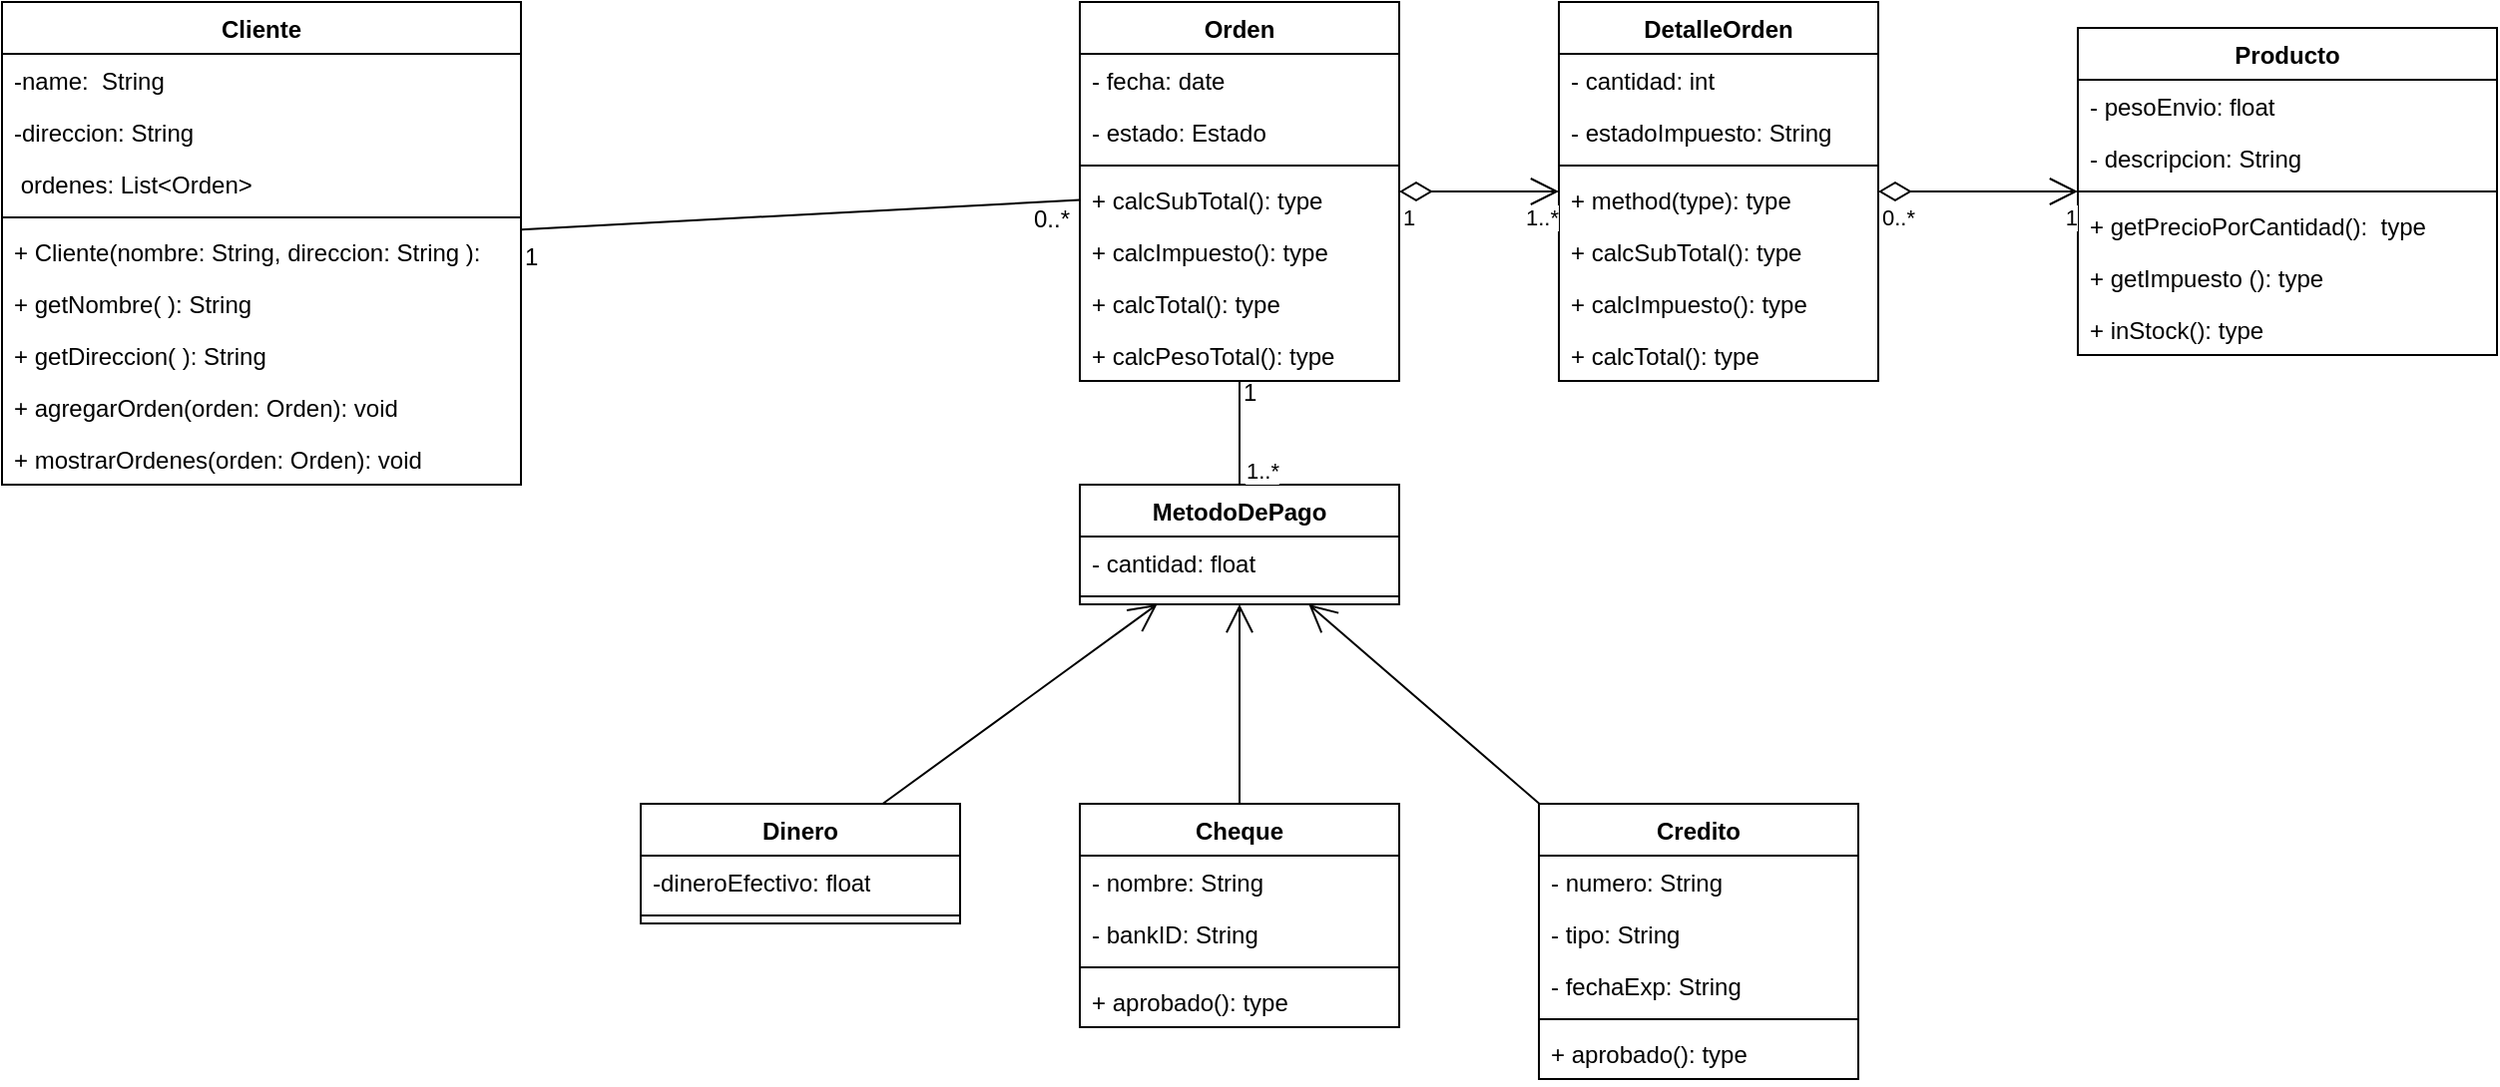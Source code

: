 <mxfile version="22.0.2" type="github">
  <diagram name="Página-1" id="vJzWJh0UHaBqhuQzf775">
    <mxGraphModel dx="1479" dy="734" grid="1" gridSize="10" guides="1" tooltips="1" connect="1" arrows="1" fold="1" page="1" pageScale="1" pageWidth="827" pageHeight="1169" math="0" shadow="0">
      <root>
        <mxCell id="0" />
        <mxCell id="1" parent="0" />
        <mxCell id="-tpIR0r_SkowBoIZui7y-1" value="Cliente" style="swimlane;fontStyle=1;align=center;verticalAlign=top;childLayout=stackLayout;horizontal=1;startSize=26;horizontalStack=0;resizeParent=1;resizeParentMax=0;resizeLast=0;collapsible=1;marginBottom=0;whiteSpace=wrap;html=1;" parent="1" vertex="1">
          <mxGeometry x="-300" y="38" width="260" height="242" as="geometry" />
        </mxCell>
        <mxCell id="-tpIR0r_SkowBoIZui7y-2" value="-name:&amp;nbsp; String" style="text;strokeColor=none;fillColor=none;align=left;verticalAlign=top;spacingLeft=4;spacingRight=4;overflow=hidden;rotatable=0;points=[[0,0.5],[1,0.5]];portConstraint=eastwest;whiteSpace=wrap;html=1;" parent="-tpIR0r_SkowBoIZui7y-1" vertex="1">
          <mxGeometry y="26" width="260" height="26" as="geometry" />
        </mxCell>
        <mxCell id="LFvMWm3YHaQg9pg_NLoc-1" value="-direccion: String" style="text;strokeColor=none;fillColor=none;align=left;verticalAlign=top;spacingLeft=4;spacingRight=4;overflow=hidden;rotatable=0;points=[[0,0.5],[1,0.5]];portConstraint=eastwest;whiteSpace=wrap;html=1;" vertex="1" parent="-tpIR0r_SkowBoIZui7y-1">
          <mxGeometry y="52" width="260" height="26" as="geometry" />
        </mxCell>
        <mxCell id="LFvMWm3YHaQg9pg_NLoc-2" value="&amp;nbsp;ordenes: List&amp;lt;Orden&amp;gt;" style="text;strokeColor=none;fillColor=none;align=left;verticalAlign=top;spacingLeft=4;spacingRight=4;overflow=hidden;rotatable=0;points=[[0,0.5],[1,0.5]];portConstraint=eastwest;whiteSpace=wrap;html=1;" vertex="1" parent="-tpIR0r_SkowBoIZui7y-1">
          <mxGeometry y="78" width="260" height="26" as="geometry" />
        </mxCell>
        <mxCell id="-tpIR0r_SkowBoIZui7y-3" value="" style="line;strokeWidth=1;fillColor=none;align=left;verticalAlign=middle;spacingTop=-1;spacingLeft=3;spacingRight=3;rotatable=0;labelPosition=right;points=[];portConstraint=eastwest;strokeColor=inherit;" parent="-tpIR0r_SkowBoIZui7y-1" vertex="1">
          <mxGeometry y="104" width="260" height="8" as="geometry" />
        </mxCell>
        <mxCell id="-tpIR0r_SkowBoIZui7y-4" value="+ Cliente(nombre: String, direccion: String ):&amp;nbsp;" style="text;strokeColor=none;fillColor=none;align=left;verticalAlign=top;spacingLeft=4;spacingRight=4;overflow=hidden;rotatable=0;points=[[0,0.5],[1,0.5]];portConstraint=eastwest;whiteSpace=wrap;html=1;" parent="-tpIR0r_SkowBoIZui7y-1" vertex="1">
          <mxGeometry y="112" width="260" height="26" as="geometry" />
        </mxCell>
        <mxCell id="LFvMWm3YHaQg9pg_NLoc-3" value="+ getNombre( ): String&amp;nbsp;" style="text;strokeColor=none;fillColor=none;align=left;verticalAlign=top;spacingLeft=4;spacingRight=4;overflow=hidden;rotatable=0;points=[[0,0.5],[1,0.5]];portConstraint=eastwest;whiteSpace=wrap;html=1;" vertex="1" parent="-tpIR0r_SkowBoIZui7y-1">
          <mxGeometry y="138" width="260" height="26" as="geometry" />
        </mxCell>
        <mxCell id="LFvMWm3YHaQg9pg_NLoc-5" value="+ getDireccion( ): String&amp;nbsp;" style="text;strokeColor=none;fillColor=none;align=left;verticalAlign=top;spacingLeft=4;spacingRight=4;overflow=hidden;rotatable=0;points=[[0,0.5],[1,0.5]];portConstraint=eastwest;whiteSpace=wrap;html=1;" vertex="1" parent="-tpIR0r_SkowBoIZui7y-1">
          <mxGeometry y="164" width="260" height="26" as="geometry" />
        </mxCell>
        <mxCell id="LFvMWm3YHaQg9pg_NLoc-4" value="+ agregarOrden(orden: Orden): void&amp;nbsp;" style="text;strokeColor=none;fillColor=none;align=left;verticalAlign=top;spacingLeft=4;spacingRight=4;overflow=hidden;rotatable=0;points=[[0,0.5],[1,0.5]];portConstraint=eastwest;whiteSpace=wrap;html=1;" vertex="1" parent="-tpIR0r_SkowBoIZui7y-1">
          <mxGeometry y="190" width="260" height="26" as="geometry" />
        </mxCell>
        <mxCell id="LFvMWm3YHaQg9pg_NLoc-6" value="+ mostrarOrdenes(orden: Orden): void&amp;nbsp;" style="text;strokeColor=none;fillColor=none;align=left;verticalAlign=top;spacingLeft=4;spacingRight=4;overflow=hidden;rotatable=0;points=[[0,0.5],[1,0.5]];portConstraint=eastwest;whiteSpace=wrap;html=1;" vertex="1" parent="-tpIR0r_SkowBoIZui7y-1">
          <mxGeometry y="216" width="260" height="26" as="geometry" />
        </mxCell>
        <mxCell id="-tpIR0r_SkowBoIZui7y-5" value="Dinero" style="swimlane;fontStyle=1;align=center;verticalAlign=top;childLayout=stackLayout;horizontal=1;startSize=26;horizontalStack=0;resizeParent=1;resizeParentMax=0;resizeLast=0;collapsible=1;marginBottom=0;whiteSpace=wrap;html=1;" parent="1" vertex="1">
          <mxGeometry x="20" y="440" width="160" height="60" as="geometry" />
        </mxCell>
        <mxCell id="-tpIR0r_SkowBoIZui7y-6" value="-dineroEfectivo: float" style="text;strokeColor=none;fillColor=none;align=left;verticalAlign=top;spacingLeft=4;spacingRight=4;overflow=hidden;rotatable=0;points=[[0,0.5],[1,0.5]];portConstraint=eastwest;whiteSpace=wrap;html=1;" parent="-tpIR0r_SkowBoIZui7y-5" vertex="1">
          <mxGeometry y="26" width="160" height="26" as="geometry" />
        </mxCell>
        <mxCell id="-tpIR0r_SkowBoIZui7y-7" value="" style="line;strokeWidth=1;fillColor=none;align=left;verticalAlign=middle;spacingTop=-1;spacingLeft=3;spacingRight=3;rotatable=0;labelPosition=right;points=[];portConstraint=eastwest;strokeColor=inherit;" parent="-tpIR0r_SkowBoIZui7y-5" vertex="1">
          <mxGeometry y="52" width="160" height="8" as="geometry" />
        </mxCell>
        <mxCell id="-tpIR0r_SkowBoIZui7y-9" value="MetodoDePago" style="swimlane;fontStyle=1;align=center;verticalAlign=top;childLayout=stackLayout;horizontal=1;startSize=26;horizontalStack=0;resizeParent=1;resizeParentMax=0;resizeLast=0;collapsible=1;marginBottom=0;whiteSpace=wrap;html=1;" parent="1" vertex="1">
          <mxGeometry x="240" y="280" width="160" height="60" as="geometry" />
        </mxCell>
        <mxCell id="-tpIR0r_SkowBoIZui7y-10" value="- cantidad: float" style="text;strokeColor=none;fillColor=none;align=left;verticalAlign=top;spacingLeft=4;spacingRight=4;overflow=hidden;rotatable=0;points=[[0,0.5],[1,0.5]];portConstraint=eastwest;whiteSpace=wrap;html=1;" parent="-tpIR0r_SkowBoIZui7y-9" vertex="1">
          <mxGeometry y="26" width="160" height="26" as="geometry" />
        </mxCell>
        <mxCell id="-tpIR0r_SkowBoIZui7y-11" value="" style="line;strokeWidth=1;fillColor=none;align=left;verticalAlign=middle;spacingTop=-1;spacingLeft=3;spacingRight=3;rotatable=0;labelPosition=right;points=[];portConstraint=eastwest;strokeColor=inherit;" parent="-tpIR0r_SkowBoIZui7y-9" vertex="1">
          <mxGeometry y="52" width="160" height="8" as="geometry" />
        </mxCell>
        <mxCell id="-tpIR0r_SkowBoIZui7y-13" value="DetalleOrden" style="swimlane;fontStyle=1;align=center;verticalAlign=top;childLayout=stackLayout;horizontal=1;startSize=26;horizontalStack=0;resizeParent=1;resizeParentMax=0;resizeLast=0;collapsible=1;marginBottom=0;whiteSpace=wrap;html=1;" parent="1" vertex="1">
          <mxGeometry x="480" y="38" width="160" height="190" as="geometry" />
        </mxCell>
        <mxCell id="-tpIR0r_SkowBoIZui7y-37" value="- cantidad: int" style="text;strokeColor=none;fillColor=none;align=left;verticalAlign=top;spacingLeft=4;spacingRight=4;overflow=hidden;rotatable=0;points=[[0,0.5],[1,0.5]];portConstraint=eastwest;whiteSpace=wrap;html=1;" parent="-tpIR0r_SkowBoIZui7y-13" vertex="1">
          <mxGeometry y="26" width="160" height="26" as="geometry" />
        </mxCell>
        <mxCell id="-tpIR0r_SkowBoIZui7y-14" value="- estadoImpuesto: String" style="text;strokeColor=none;fillColor=none;align=left;verticalAlign=top;spacingLeft=4;spacingRight=4;overflow=hidden;rotatable=0;points=[[0,0.5],[1,0.5]];portConstraint=eastwest;whiteSpace=wrap;html=1;" parent="-tpIR0r_SkowBoIZui7y-13" vertex="1">
          <mxGeometry y="52" width="160" height="26" as="geometry" />
        </mxCell>
        <mxCell id="-tpIR0r_SkowBoIZui7y-15" value="" style="line;strokeWidth=1;fillColor=none;align=left;verticalAlign=middle;spacingTop=-1;spacingLeft=3;spacingRight=3;rotatable=0;labelPosition=right;points=[];portConstraint=eastwest;strokeColor=inherit;" parent="-tpIR0r_SkowBoIZui7y-13" vertex="1">
          <mxGeometry y="78" width="160" height="8" as="geometry" />
        </mxCell>
        <mxCell id="-tpIR0r_SkowBoIZui7y-16" value="+ method(type): type" style="text;strokeColor=none;fillColor=none;align=left;verticalAlign=top;spacingLeft=4;spacingRight=4;overflow=hidden;rotatable=0;points=[[0,0.5],[1,0.5]];portConstraint=eastwest;whiteSpace=wrap;html=1;" parent="-tpIR0r_SkowBoIZui7y-13" vertex="1">
          <mxGeometry y="86" width="160" height="26" as="geometry" />
        </mxCell>
        <mxCell id="-tpIR0r_SkowBoIZui7y-38" value="+ calcSubTotal(): type" style="text;strokeColor=none;fillColor=none;align=left;verticalAlign=top;spacingLeft=4;spacingRight=4;overflow=hidden;rotatable=0;points=[[0,0.5],[1,0.5]];portConstraint=eastwest;whiteSpace=wrap;html=1;" parent="-tpIR0r_SkowBoIZui7y-13" vertex="1">
          <mxGeometry y="112" width="160" height="26" as="geometry" />
        </mxCell>
        <mxCell id="-tpIR0r_SkowBoIZui7y-39" value="+ calcImpuesto(): type" style="text;strokeColor=none;fillColor=none;align=left;verticalAlign=top;spacingLeft=4;spacingRight=4;overflow=hidden;rotatable=0;points=[[0,0.5],[1,0.5]];portConstraint=eastwest;whiteSpace=wrap;html=1;" parent="-tpIR0r_SkowBoIZui7y-13" vertex="1">
          <mxGeometry y="138" width="160" height="26" as="geometry" />
        </mxCell>
        <mxCell id="-tpIR0r_SkowBoIZui7y-40" value="+ calcTotal(): type" style="text;strokeColor=none;fillColor=none;align=left;verticalAlign=top;spacingLeft=4;spacingRight=4;overflow=hidden;rotatable=0;points=[[0,0.5],[1,0.5]];portConstraint=eastwest;whiteSpace=wrap;html=1;" parent="-tpIR0r_SkowBoIZui7y-13" vertex="1">
          <mxGeometry y="164" width="160" height="26" as="geometry" />
        </mxCell>
        <mxCell id="-tpIR0r_SkowBoIZui7y-17" value="Credito" style="swimlane;fontStyle=1;align=center;verticalAlign=top;childLayout=stackLayout;horizontal=1;startSize=26;horizontalStack=0;resizeParent=1;resizeParentMax=0;resizeLast=0;collapsible=1;marginBottom=0;whiteSpace=wrap;html=1;" parent="1" vertex="1">
          <mxGeometry x="470" y="440" width="160" height="138" as="geometry" />
        </mxCell>
        <mxCell id="-tpIR0r_SkowBoIZui7y-18" value="- numero: String" style="text;strokeColor=none;fillColor=none;align=left;verticalAlign=top;spacingLeft=4;spacingRight=4;overflow=hidden;rotatable=0;points=[[0,0.5],[1,0.5]];portConstraint=eastwest;whiteSpace=wrap;html=1;" parent="-tpIR0r_SkowBoIZui7y-17" vertex="1">
          <mxGeometry y="26" width="160" height="26" as="geometry" />
        </mxCell>
        <mxCell id="-tpIR0r_SkowBoIZui7y-45" value="- tipo: String" style="text;strokeColor=none;fillColor=none;align=left;verticalAlign=top;spacingLeft=4;spacingRight=4;overflow=hidden;rotatable=0;points=[[0,0.5],[1,0.5]];portConstraint=eastwest;whiteSpace=wrap;html=1;" parent="-tpIR0r_SkowBoIZui7y-17" vertex="1">
          <mxGeometry y="52" width="160" height="26" as="geometry" />
        </mxCell>
        <mxCell id="-tpIR0r_SkowBoIZui7y-46" value="- fechaExp: String" style="text;strokeColor=none;fillColor=none;align=left;verticalAlign=top;spacingLeft=4;spacingRight=4;overflow=hidden;rotatable=0;points=[[0,0.5],[1,0.5]];portConstraint=eastwest;whiteSpace=wrap;html=1;" parent="-tpIR0r_SkowBoIZui7y-17" vertex="1">
          <mxGeometry y="78" width="160" height="26" as="geometry" />
        </mxCell>
        <mxCell id="-tpIR0r_SkowBoIZui7y-19" value="" style="line;strokeWidth=1;fillColor=none;align=left;verticalAlign=middle;spacingTop=-1;spacingLeft=3;spacingRight=3;rotatable=0;labelPosition=right;points=[];portConstraint=eastwest;strokeColor=inherit;" parent="-tpIR0r_SkowBoIZui7y-17" vertex="1">
          <mxGeometry y="104" width="160" height="8" as="geometry" />
        </mxCell>
        <mxCell id="-tpIR0r_SkowBoIZui7y-47" value="+ aprobado(): type" style="text;strokeColor=none;fillColor=none;align=left;verticalAlign=top;spacingLeft=4;spacingRight=4;overflow=hidden;rotatable=0;points=[[0,0.5],[1,0.5]];portConstraint=eastwest;whiteSpace=wrap;html=1;" parent="-tpIR0r_SkowBoIZui7y-17" vertex="1">
          <mxGeometry y="112" width="160" height="26" as="geometry" />
        </mxCell>
        <mxCell id="-tpIR0r_SkowBoIZui7y-21" value="Cheque" style="swimlane;fontStyle=1;align=center;verticalAlign=top;childLayout=stackLayout;horizontal=1;startSize=26;horizontalStack=0;resizeParent=1;resizeParentMax=0;resizeLast=0;collapsible=1;marginBottom=0;whiteSpace=wrap;html=1;" parent="1" vertex="1">
          <mxGeometry x="240" y="440" width="160" height="112" as="geometry" />
        </mxCell>
        <mxCell id="-tpIR0r_SkowBoIZui7y-22" value="- nombre: String" style="text;strokeColor=none;fillColor=none;align=left;verticalAlign=top;spacingLeft=4;spacingRight=4;overflow=hidden;rotatable=0;points=[[0,0.5],[1,0.5]];portConstraint=eastwest;whiteSpace=wrap;html=1;" parent="-tpIR0r_SkowBoIZui7y-21" vertex="1">
          <mxGeometry y="26" width="160" height="26" as="geometry" />
        </mxCell>
        <mxCell id="-tpIR0r_SkowBoIZui7y-44" value="- bankID: String" style="text;strokeColor=none;fillColor=none;align=left;verticalAlign=top;spacingLeft=4;spacingRight=4;overflow=hidden;rotatable=0;points=[[0,0.5],[1,0.5]];portConstraint=eastwest;whiteSpace=wrap;html=1;" parent="-tpIR0r_SkowBoIZui7y-21" vertex="1">
          <mxGeometry y="52" width="160" height="26" as="geometry" />
        </mxCell>
        <mxCell id="-tpIR0r_SkowBoIZui7y-23" value="" style="line;strokeWidth=1;fillColor=none;align=left;verticalAlign=middle;spacingTop=-1;spacingLeft=3;spacingRight=3;rotatable=0;labelPosition=right;points=[];portConstraint=eastwest;strokeColor=inherit;" parent="-tpIR0r_SkowBoIZui7y-21" vertex="1">
          <mxGeometry y="78" width="160" height="8" as="geometry" />
        </mxCell>
        <mxCell id="-tpIR0r_SkowBoIZui7y-24" value="+ aprobado(): type" style="text;strokeColor=none;fillColor=none;align=left;verticalAlign=top;spacingLeft=4;spacingRight=4;overflow=hidden;rotatable=0;points=[[0,0.5],[1,0.5]];portConstraint=eastwest;whiteSpace=wrap;html=1;" parent="-tpIR0r_SkowBoIZui7y-21" vertex="1">
          <mxGeometry y="86" width="160" height="26" as="geometry" />
        </mxCell>
        <mxCell id="-tpIR0r_SkowBoIZui7y-25" value="Producto" style="swimlane;fontStyle=1;align=center;verticalAlign=top;childLayout=stackLayout;horizontal=1;startSize=26;horizontalStack=0;resizeParent=1;resizeParentMax=0;resizeLast=0;collapsible=1;marginBottom=0;whiteSpace=wrap;html=1;" parent="1" vertex="1">
          <mxGeometry x="740" y="51" width="210" height="164" as="geometry" />
        </mxCell>
        <mxCell id="-tpIR0r_SkowBoIZui7y-26" value="- pesoEnvio: float" style="text;strokeColor=none;fillColor=none;align=left;verticalAlign=top;spacingLeft=4;spacingRight=4;overflow=hidden;rotatable=0;points=[[0,0.5],[1,0.5]];portConstraint=eastwest;whiteSpace=wrap;html=1;" parent="-tpIR0r_SkowBoIZui7y-25" vertex="1">
          <mxGeometry y="26" width="210" height="26" as="geometry" />
        </mxCell>
        <mxCell id="-tpIR0r_SkowBoIZui7y-41" value="- descripcion: String" style="text;strokeColor=none;fillColor=none;align=left;verticalAlign=top;spacingLeft=4;spacingRight=4;overflow=hidden;rotatable=0;points=[[0,0.5],[1,0.5]];portConstraint=eastwest;whiteSpace=wrap;html=1;" parent="-tpIR0r_SkowBoIZui7y-25" vertex="1">
          <mxGeometry y="52" width="210" height="26" as="geometry" />
        </mxCell>
        <mxCell id="-tpIR0r_SkowBoIZui7y-27" value="" style="line;strokeWidth=1;fillColor=none;align=left;verticalAlign=middle;spacingTop=-1;spacingLeft=3;spacingRight=3;rotatable=0;labelPosition=right;points=[];portConstraint=eastwest;strokeColor=inherit;" parent="-tpIR0r_SkowBoIZui7y-25" vertex="1">
          <mxGeometry y="78" width="210" height="8" as="geometry" />
        </mxCell>
        <mxCell id="-tpIR0r_SkowBoIZui7y-28" value="+ getPrecioPorCantidad():&amp;nbsp; type" style="text;strokeColor=none;fillColor=none;align=left;verticalAlign=top;spacingLeft=4;spacingRight=4;overflow=hidden;rotatable=0;points=[[0,0.5],[1,0.5]];portConstraint=eastwest;whiteSpace=wrap;html=1;" parent="-tpIR0r_SkowBoIZui7y-25" vertex="1">
          <mxGeometry y="86" width="210" height="26" as="geometry" />
        </mxCell>
        <mxCell id="-tpIR0r_SkowBoIZui7y-42" value="+ getImpuesto (): type" style="text;strokeColor=none;fillColor=none;align=left;verticalAlign=top;spacingLeft=4;spacingRight=4;overflow=hidden;rotatable=0;points=[[0,0.5],[1,0.5]];portConstraint=eastwest;whiteSpace=wrap;html=1;" parent="-tpIR0r_SkowBoIZui7y-25" vertex="1">
          <mxGeometry y="112" width="210" height="26" as="geometry" />
        </mxCell>
        <mxCell id="-tpIR0r_SkowBoIZui7y-43" value="+ inStock(): type" style="text;strokeColor=none;fillColor=none;align=left;verticalAlign=top;spacingLeft=4;spacingRight=4;overflow=hidden;rotatable=0;points=[[0,0.5],[1,0.5]];portConstraint=eastwest;whiteSpace=wrap;html=1;" parent="-tpIR0r_SkowBoIZui7y-25" vertex="1">
          <mxGeometry y="138" width="210" height="26" as="geometry" />
        </mxCell>
        <mxCell id="-tpIR0r_SkowBoIZui7y-29" value="Orden" style="swimlane;fontStyle=1;align=center;verticalAlign=top;childLayout=stackLayout;horizontal=1;startSize=26;horizontalStack=0;resizeParent=1;resizeParentMax=0;resizeLast=0;collapsible=1;marginBottom=0;whiteSpace=wrap;html=1;" parent="1" vertex="1">
          <mxGeometry x="240" y="38" width="160" height="190" as="geometry" />
        </mxCell>
        <mxCell id="-tpIR0r_SkowBoIZui7y-30" value="- fecha: date" style="text;strokeColor=none;fillColor=none;align=left;verticalAlign=top;spacingLeft=4;spacingRight=4;overflow=hidden;rotatable=0;points=[[0,0.5],[1,0.5]];portConstraint=eastwest;whiteSpace=wrap;html=1;" parent="-tpIR0r_SkowBoIZui7y-29" vertex="1">
          <mxGeometry y="26" width="160" height="26" as="geometry" />
        </mxCell>
        <mxCell id="-tpIR0r_SkowBoIZui7y-33" value="- estado: Estado" style="text;strokeColor=none;fillColor=none;align=left;verticalAlign=top;spacingLeft=4;spacingRight=4;overflow=hidden;rotatable=0;points=[[0,0.5],[1,0.5]];portConstraint=eastwest;whiteSpace=wrap;html=1;" parent="-tpIR0r_SkowBoIZui7y-29" vertex="1">
          <mxGeometry y="52" width="160" height="26" as="geometry" />
        </mxCell>
        <mxCell id="-tpIR0r_SkowBoIZui7y-31" value="" style="line;strokeWidth=1;fillColor=none;align=left;verticalAlign=middle;spacingTop=-1;spacingLeft=3;spacingRight=3;rotatable=0;labelPosition=right;points=[];portConstraint=eastwest;strokeColor=inherit;" parent="-tpIR0r_SkowBoIZui7y-29" vertex="1">
          <mxGeometry y="78" width="160" height="8" as="geometry" />
        </mxCell>
        <mxCell id="-tpIR0r_SkowBoIZui7y-32" value="+ calcSubTotal(): type" style="text;strokeColor=none;fillColor=none;align=left;verticalAlign=top;spacingLeft=4;spacingRight=4;overflow=hidden;rotatable=0;points=[[0,0.5],[1,0.5]];portConstraint=eastwest;whiteSpace=wrap;html=1;" parent="-tpIR0r_SkowBoIZui7y-29" vertex="1">
          <mxGeometry y="86" width="160" height="26" as="geometry" />
        </mxCell>
        <mxCell id="-tpIR0r_SkowBoIZui7y-34" value="+ calcImpuesto(): type" style="text;strokeColor=none;fillColor=none;align=left;verticalAlign=top;spacingLeft=4;spacingRight=4;overflow=hidden;rotatable=0;points=[[0,0.5],[1,0.5]];portConstraint=eastwest;whiteSpace=wrap;html=1;" parent="-tpIR0r_SkowBoIZui7y-29" vertex="1">
          <mxGeometry y="112" width="160" height="26" as="geometry" />
        </mxCell>
        <mxCell id="-tpIR0r_SkowBoIZui7y-35" value="+ calcTotal(): type" style="text;strokeColor=none;fillColor=none;align=left;verticalAlign=top;spacingLeft=4;spacingRight=4;overflow=hidden;rotatable=0;points=[[0,0.5],[1,0.5]];portConstraint=eastwest;whiteSpace=wrap;html=1;" parent="-tpIR0r_SkowBoIZui7y-29" vertex="1">
          <mxGeometry y="138" width="160" height="26" as="geometry" />
        </mxCell>
        <mxCell id="-tpIR0r_SkowBoIZui7y-36" value="+ calcPesoTotal(): type" style="text;strokeColor=none;fillColor=none;align=left;verticalAlign=top;spacingLeft=4;spacingRight=4;overflow=hidden;rotatable=0;points=[[0,0.5],[1,0.5]];portConstraint=eastwest;whiteSpace=wrap;html=1;" parent="-tpIR0r_SkowBoIZui7y-29" vertex="1">
          <mxGeometry y="164" width="160" height="26" as="geometry" />
        </mxCell>
        <mxCell id="-tpIR0r_SkowBoIZui7y-48" value="" style="endArrow=open;endFill=1;endSize=12;html=1;rounded=0;" parent="1" source="-tpIR0r_SkowBoIZui7y-5" target="-tpIR0r_SkowBoIZui7y-9" edge="1">
          <mxGeometry width="160" relative="1" as="geometry">
            <mxPoint x="376" y="840" as="sourcePoint" />
            <mxPoint x="522" y="749" as="targetPoint" />
          </mxGeometry>
        </mxCell>
        <mxCell id="-tpIR0r_SkowBoIZui7y-49" value="" style="endArrow=open;endFill=1;endSize=12;html=1;rounded=0;" parent="1" source="-tpIR0r_SkowBoIZui7y-21" target="-tpIR0r_SkowBoIZui7y-9" edge="1">
          <mxGeometry width="160" relative="1" as="geometry">
            <mxPoint x="151" y="450" as="sourcePoint" />
            <mxPoint x="289" y="350" as="targetPoint" />
          </mxGeometry>
        </mxCell>
        <mxCell id="-tpIR0r_SkowBoIZui7y-50" value="" style="endArrow=open;endFill=1;endSize=12;html=1;rounded=0;" parent="1" source="-tpIR0r_SkowBoIZui7y-17" target="-tpIR0r_SkowBoIZui7y-9" edge="1">
          <mxGeometry width="160" relative="1" as="geometry">
            <mxPoint x="330" y="450" as="sourcePoint" />
            <mxPoint x="330" y="350" as="targetPoint" />
          </mxGeometry>
        </mxCell>
        <mxCell id="-tpIR0r_SkowBoIZui7y-56" value="" style="endArrow=open;html=1;endSize=12;startArrow=diamondThin;startSize=14;startFill=0;edgeStyle=orthogonalEdgeStyle;rounded=0;" parent="1" source="-tpIR0r_SkowBoIZui7y-29" target="-tpIR0r_SkowBoIZui7y-13" edge="1">
          <mxGeometry relative="1" as="geometry">
            <mxPoint x="330" y="360" as="sourcePoint" />
            <mxPoint x="490" y="360" as="targetPoint" />
          </mxGeometry>
        </mxCell>
        <mxCell id="-tpIR0r_SkowBoIZui7y-57" value="1" style="edgeLabel;resizable=0;html=1;align=left;verticalAlign=top;" parent="-tpIR0r_SkowBoIZui7y-56" connectable="0" vertex="1">
          <mxGeometry x="-1" relative="1" as="geometry" />
        </mxCell>
        <mxCell id="-tpIR0r_SkowBoIZui7y-58" value="1..*" style="edgeLabel;resizable=0;html=1;align=right;verticalAlign=top;" parent="-tpIR0r_SkowBoIZui7y-56" connectable="0" vertex="1">
          <mxGeometry x="1" relative="1" as="geometry" />
        </mxCell>
        <mxCell id="-tpIR0r_SkowBoIZui7y-59" value="" style="endArrow=open;html=1;endSize=12;startArrow=diamondThin;startSize=14;startFill=0;edgeStyle=orthogonalEdgeStyle;rounded=0;" parent="1" source="-tpIR0r_SkowBoIZui7y-13" target="-tpIR0r_SkowBoIZui7y-25" edge="1">
          <mxGeometry relative="1" as="geometry">
            <mxPoint x="410" y="143" as="sourcePoint" />
            <mxPoint x="490" y="143" as="targetPoint" />
          </mxGeometry>
        </mxCell>
        <mxCell id="-tpIR0r_SkowBoIZui7y-60" value="0..*" style="edgeLabel;resizable=0;html=1;align=left;verticalAlign=top;" parent="-tpIR0r_SkowBoIZui7y-59" connectable="0" vertex="1">
          <mxGeometry x="-1" relative="1" as="geometry" />
        </mxCell>
        <mxCell id="-tpIR0r_SkowBoIZui7y-61" value="1" style="edgeLabel;resizable=0;html=1;align=right;verticalAlign=top;" parent="-tpIR0r_SkowBoIZui7y-59" connectable="0" vertex="1">
          <mxGeometry x="1" relative="1" as="geometry" />
        </mxCell>
        <mxCell id="-tpIR0r_SkowBoIZui7y-62" value="" style="endArrow=none;html=1;rounded=0;align=center;verticalAlign=top;endFill=0;labelBackgroundColor=none;" parent="1" source="-tpIR0r_SkowBoIZui7y-1" target="-tpIR0r_SkowBoIZui7y-29" edge="1">
          <mxGeometry relative="1" as="geometry">
            <mxPoint x="190" y="170" as="sourcePoint" />
            <mxPoint x="350" y="170" as="targetPoint" />
          </mxGeometry>
        </mxCell>
        <mxCell id="-tpIR0r_SkowBoIZui7y-63" value="" style="resizable=0;html=1;align=left;verticalAlign=bottom;labelBackgroundColor=none;" parent="-tpIR0r_SkowBoIZui7y-62" connectable="0" vertex="1">
          <mxGeometry x="-1" relative="1" as="geometry" />
        </mxCell>
        <mxCell id="-tpIR0r_SkowBoIZui7y-64" value="1" style="resizable=0;html=1;align=left;verticalAlign=top;labelBackgroundColor=none;" parent="-tpIR0r_SkowBoIZui7y-62" connectable="0" vertex="1">
          <mxGeometry x="-1" relative="1" as="geometry" />
        </mxCell>
        <mxCell id="-tpIR0r_SkowBoIZui7y-65" value="" style="resizable=0;html=1;align=right;verticalAlign=bottom;labelBackgroundColor=none;" parent="-tpIR0r_SkowBoIZui7y-62" connectable="0" vertex="1">
          <mxGeometry x="1" relative="1" as="geometry" />
        </mxCell>
        <mxCell id="-tpIR0r_SkowBoIZui7y-67" value="0..*" style="resizable=0;html=1;align=left;verticalAlign=top;labelBackgroundColor=none;" parent="1" connectable="0" vertex="1">
          <mxGeometry x="215" y="133" as="geometry" />
        </mxCell>
        <mxCell id="-tpIR0r_SkowBoIZui7y-68" value="" style="endArrow=none;html=1;rounded=0;align=center;verticalAlign=top;endFill=0;labelBackgroundColor=none;" parent="1" source="-tpIR0r_SkowBoIZui7y-9" target="-tpIR0r_SkowBoIZui7y-29" edge="1">
          <mxGeometry relative="1" as="geometry">
            <mxPoint x="190" y="143" as="sourcePoint" />
            <mxPoint x="250" y="143" as="targetPoint" />
          </mxGeometry>
        </mxCell>
        <mxCell id="-tpIR0r_SkowBoIZui7y-69" value="" style="resizable=0;html=1;align=left;verticalAlign=bottom;labelBackgroundColor=none;" parent="-tpIR0r_SkowBoIZui7y-68" connectable="0" vertex="1">
          <mxGeometry x="-1" relative="1" as="geometry" />
        </mxCell>
        <mxCell id="-tpIR0r_SkowBoIZui7y-71" value="" style="resizable=0;html=1;align=right;verticalAlign=bottom;labelBackgroundColor=none;" parent="-tpIR0r_SkowBoIZui7y-68" connectable="0" vertex="1">
          <mxGeometry x="1" relative="1" as="geometry" />
        </mxCell>
        <mxCell id="-tpIR0r_SkowBoIZui7y-73" value="1" style="resizable=0;html=1;align=left;verticalAlign=top;labelBackgroundColor=none;" parent="1" connectable="0" vertex="1">
          <mxGeometry x="320" y="220" as="geometry" />
        </mxCell>
        <mxCell id="-tpIR0r_SkowBoIZui7y-74" value="1..*" style="edgeLabel;resizable=0;html=1;align=right;verticalAlign=top;" parent="1" connectable="0" vertex="1">
          <mxGeometry x="340" y="260" as="geometry" />
        </mxCell>
      </root>
    </mxGraphModel>
  </diagram>
</mxfile>
